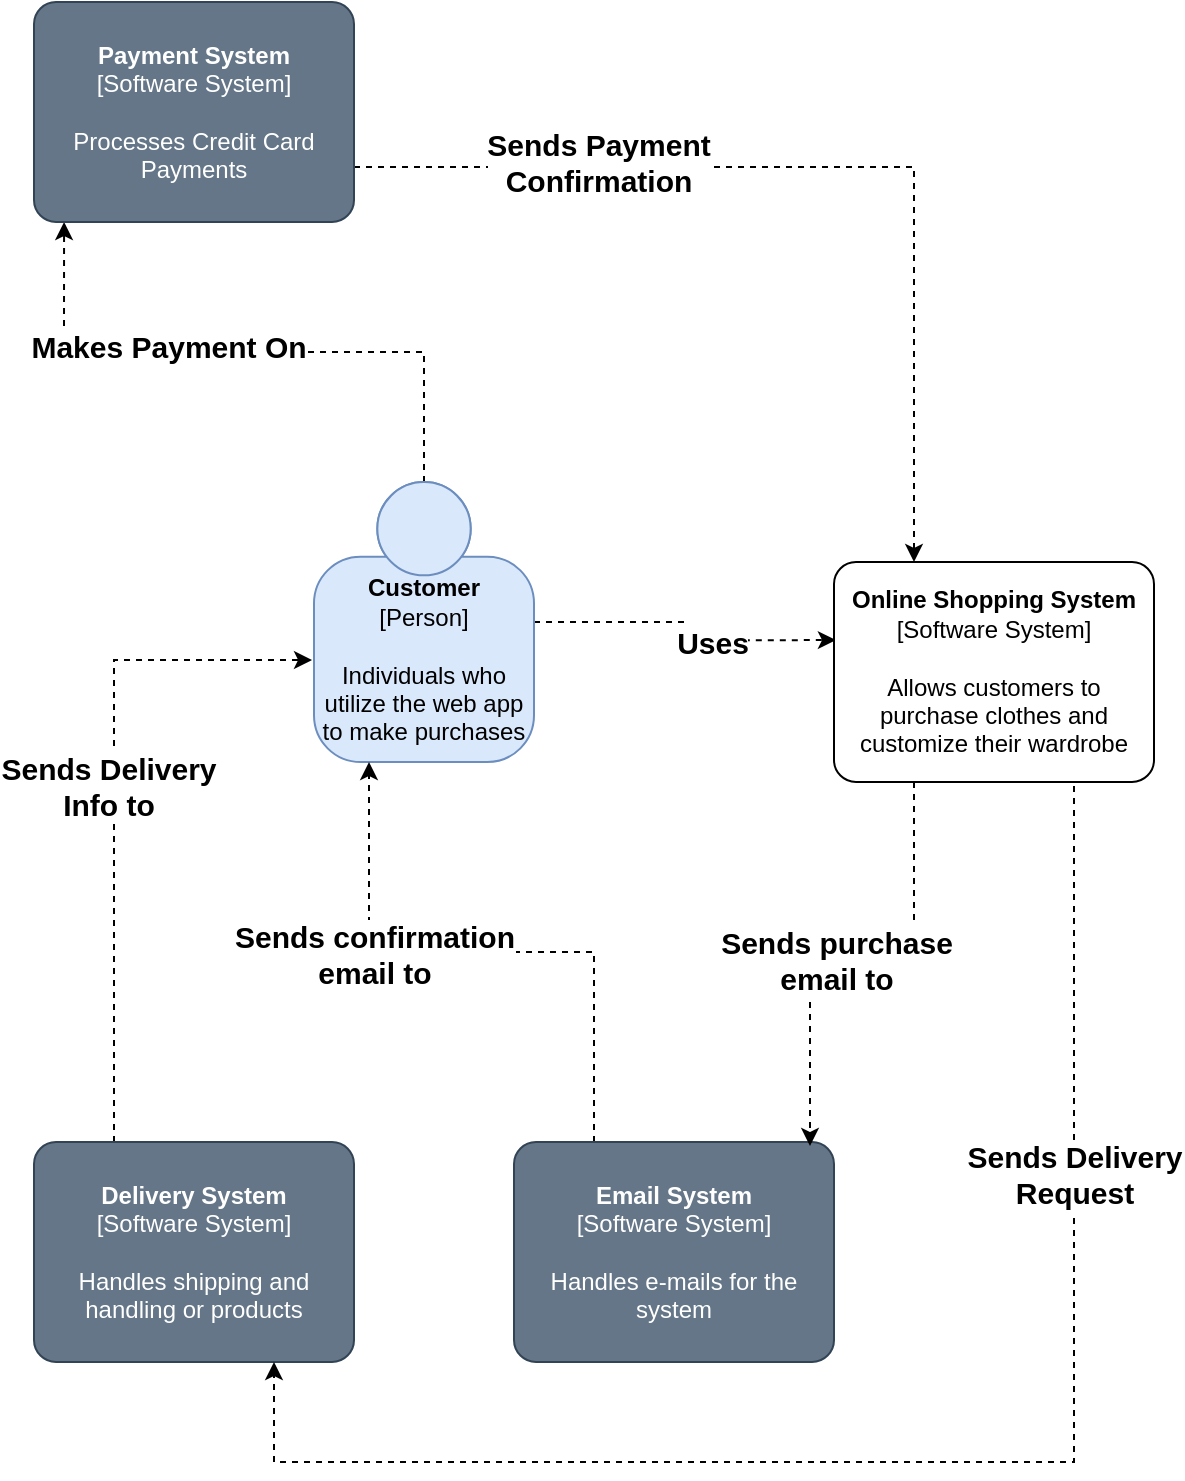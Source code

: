 <mxfile version="13.1.14" type="device"><diagram id="IvWKfIhblGCO4nOpth7r" name="Page-1"><mxGraphModel dx="1671" dy="1135" grid="1" gridSize="10" guides="1" tooltips="1" connect="1" arrows="1" fold="1" page="1" pageScale="1" pageWidth="850" pageHeight="1100" math="0" shadow="0"><root><mxCell id="0"/><mxCell id="1" parent="0"/><mxCell id="X3oiNnNaZx-ARCr_nB1I-7" style="edgeStyle=orthogonalEdgeStyle;rounded=0;orthogonalLoop=1;jettySize=auto;html=1;entryX=0.006;entryY=0.355;entryDx=0;entryDy=0;entryPerimeter=0;dashed=1;" edge="1" parent="1" source="X3oiNnNaZx-ARCr_nB1I-1" target="X3oiNnNaZx-ARCr_nB1I-6"><mxGeometry relative="1" as="geometry"/></mxCell><mxCell id="X3oiNnNaZx-ARCr_nB1I-8" value="&lt;font size=&quot;1&quot;&gt;&lt;b style=&quot;font-size: 15px&quot;&gt;Uses&lt;/b&gt;&lt;/font&gt;" style="edgeLabel;html=1;align=center;verticalAlign=middle;resizable=0;points=[];spacing=3;" vertex="1" connectable="0" parent="X3oiNnNaZx-ARCr_nB1I-7"><mxGeometry x="0.224" y="-1" relative="1" as="geometry"><mxPoint as="offset"/></mxGeometry></mxCell><mxCell id="X3oiNnNaZx-ARCr_nB1I-13" style="edgeStyle=orthogonalEdgeStyle;rounded=0;orthogonalLoop=1;jettySize=auto;html=1;exitX=0.5;exitY=0;exitDx=0;exitDy=0;exitPerimeter=0;entryX=0.094;entryY=1;entryDx=0;entryDy=0;entryPerimeter=0;dashed=1;fontSize=15;" edge="1" parent="1" source="X3oiNnNaZx-ARCr_nB1I-1" target="X3oiNnNaZx-ARCr_nB1I-2"><mxGeometry relative="1" as="geometry"><Array as="points"><mxPoint x="275" y="285"/><mxPoint x="95" y="285"/></Array></mxGeometry></mxCell><mxCell id="X3oiNnNaZx-ARCr_nB1I-14" value="Makes Payment On" style="edgeLabel;html=1;align=center;verticalAlign=middle;resizable=0;points=[];fontSize=15;fontStyle=1" vertex="1" connectable="0" parent="X3oiNnNaZx-ARCr_nB1I-13"><mxGeometry x="0.247" y="-3" relative="1" as="geometry"><mxPoint as="offset"/></mxGeometry></mxCell><mxCell id="X3oiNnNaZx-ARCr_nB1I-1" value="&lt;b&gt;Customer&lt;/b&gt;&lt;br&gt;&lt;div&gt;[Person]&lt;/div&gt;&lt;br&gt;&lt;div&gt;Individuals who utilize the&amp;nbsp;&lt;span&gt;web app to make purchases&lt;/span&gt;&lt;/div&gt;" style="html=1;dashed=0;whitespace=wrap;fillColor=#DAE8FC;strokeColor=#6C8EBF;shape=mxgraph.c4.person;align=center;points=[[0.5,0,0],[1,0.5,0],[1,0.75,0],[0.75,1,0],[0.5,1,0],[0.25,1,0],[0,0.75,0],[0,0.5,0]];labelBackgroundColor=none;labelBorderColor=none;whiteSpace=wrap;" vertex="1" parent="1"><mxGeometry x="220" y="350" width="110.0" height="140" as="geometry"/></mxCell><mxCell id="X3oiNnNaZx-ARCr_nB1I-15" style="edgeStyle=orthogonalEdgeStyle;rounded=0;orthogonalLoop=1;jettySize=auto;html=1;exitX=1;exitY=0.75;exitDx=0;exitDy=0;exitPerimeter=0;entryX=0.25;entryY=0;entryDx=0;entryDy=0;entryPerimeter=0;dashed=1;fontSize=15;" edge="1" parent="1" source="X3oiNnNaZx-ARCr_nB1I-2" target="X3oiNnNaZx-ARCr_nB1I-6"><mxGeometry relative="1" as="geometry"/></mxCell><mxCell id="X3oiNnNaZx-ARCr_nB1I-16" value="Sends Payment&lt;br&gt;Confirmation" style="edgeLabel;html=1;align=center;verticalAlign=middle;resizable=0;points=[];fontSize=15;fontStyle=1" vertex="1" connectable="0" parent="X3oiNnNaZx-ARCr_nB1I-15"><mxGeometry x="-0.772" relative="1" as="geometry"><mxPoint x="67" y="-2.5" as="offset"/></mxGeometry></mxCell><mxCell id="X3oiNnNaZx-ARCr_nB1I-2" value="&lt;b&gt;Payment System&lt;/b&gt;&lt;br&gt;&lt;div&gt;[Software System]&lt;/div&gt;&lt;br&gt;&lt;div&gt;Processes Credit Card Payments&lt;/div&gt;" style="rounded=1;whiteSpace=wrap;html=1;labelBackgroundColor=none;fillColor=#647687;fontColor=#ffffff;align=center;arcSize=10;strokeColor=#314354;points=[[0.25,0,0],[0.5,0,0],[0.75,0,0],[1,0.25,0],[1,0.5,0],[1,0.75,0],[0.75,1,0],[0.5,1,0],[0.25,1,0],[0,0.75,0],[0,0.5,0],[0,0.25,0]];" vertex="1" parent="1"><mxGeometry x="80" y="110" width="160" height="110.0" as="geometry"/></mxCell><mxCell id="X3oiNnNaZx-ARCr_nB1I-17" style="edgeStyle=orthogonalEdgeStyle;rounded=0;orthogonalLoop=1;jettySize=auto;html=1;exitX=0.25;exitY=0;exitDx=0;exitDy=0;exitPerimeter=0;entryX=-0.009;entryY=0.636;entryDx=0;entryDy=0;entryPerimeter=0;dashed=1;fontSize=15;" edge="1" parent="1" source="X3oiNnNaZx-ARCr_nB1I-4" target="X3oiNnNaZx-ARCr_nB1I-1"><mxGeometry relative="1" as="geometry"/></mxCell><mxCell id="X3oiNnNaZx-ARCr_nB1I-18" value="Sends Delivery&lt;br&gt;Info to" style="edgeLabel;html=1;align=center;verticalAlign=middle;resizable=0;points=[];fontSize=15;fontStyle=1" vertex="1" connectable="0" parent="X3oiNnNaZx-ARCr_nB1I-17"><mxGeometry x="0.047" y="3" relative="1" as="geometry"><mxPoint as="offset"/></mxGeometry></mxCell><mxCell id="X3oiNnNaZx-ARCr_nB1I-4" value="&lt;b&gt;Delivery System&lt;/b&gt;&lt;br&gt;&lt;div&gt;[Software System]&lt;/div&gt;&lt;br&gt;&lt;div&gt;Handles shipping and handling or products&lt;/div&gt;" style="rounded=1;whiteSpace=wrap;html=1;labelBackgroundColor=none;fillColor=#647687;fontColor=#ffffff;align=center;arcSize=10;strokeColor=#314354;points=[[0.25,0,0],[0.5,0,0],[0.75,0,0],[1,0.25,0],[1,0.5,0],[1,0.75,0],[0.75,1,0],[0.5,1,0],[0.25,1,0],[0,0.75,0],[0,0.5,0],[0,0.25,0]];" vertex="1" parent="1"><mxGeometry x="80" y="680" width="160" height="110.0" as="geometry"/></mxCell><mxCell id="X3oiNnNaZx-ARCr_nB1I-9" style="edgeStyle=orthogonalEdgeStyle;rounded=0;orthogonalLoop=1;jettySize=auto;html=1;exitX=0.25;exitY=0;exitDx=0;exitDy=0;exitPerimeter=0;entryX=0.25;entryY=1;entryDx=0;entryDy=0;entryPerimeter=0;dashed=1;" edge="1" parent="1" source="X3oiNnNaZx-ARCr_nB1I-5" target="X3oiNnNaZx-ARCr_nB1I-1"><mxGeometry relative="1" as="geometry"/></mxCell><mxCell id="X3oiNnNaZx-ARCr_nB1I-10" value="&lt;font style=&quot;font-size: 15px&quot;&gt;&lt;b&gt;Sends confirmation&lt;br&gt;email to&lt;/b&gt;&lt;/font&gt;" style="edgeLabel;html=1;align=center;verticalAlign=middle;resizable=0;points=[];" vertex="1" connectable="0" parent="X3oiNnNaZx-ARCr_nB1I-9"><mxGeometry x="0.362" relative="1" as="geometry"><mxPoint x="1" y="1" as="offset"/></mxGeometry></mxCell><mxCell id="X3oiNnNaZx-ARCr_nB1I-5" value="&lt;b&gt;Email System&lt;/b&gt;&lt;br&gt;&lt;div&gt;[Software System]&lt;/div&gt;&lt;br&gt;&lt;div&gt;Handles e-mails for the system&lt;/div&gt;" style="rounded=1;whiteSpace=wrap;html=1;labelBackgroundColor=none;fillColor=#647687;fontColor=#ffffff;align=center;arcSize=10;strokeColor=#314354;points=[[0.25,0,0],[0.5,0,0],[0.75,0,0],[1,0.25,0],[1,0.5,0],[1,0.75,0],[0.75,1,0],[0.5,1,0],[0.25,1,0],[0,0.75,0],[0,0.5,0],[0,0.25,0]];" vertex="1" parent="1"><mxGeometry x="320" y="680" width="160" height="110.0" as="geometry"/></mxCell><mxCell id="X3oiNnNaZx-ARCr_nB1I-11" style="edgeStyle=orthogonalEdgeStyle;rounded=0;orthogonalLoop=1;jettySize=auto;html=1;exitX=0.25;exitY=1;exitDx=0;exitDy=0;exitPerimeter=0;entryX=0.925;entryY=0.018;entryDx=0;entryDy=0;entryPerimeter=0;dashed=1;" edge="1" parent="1" source="X3oiNnNaZx-ARCr_nB1I-6" target="X3oiNnNaZx-ARCr_nB1I-5"><mxGeometry relative="1" as="geometry"/></mxCell><mxCell id="X3oiNnNaZx-ARCr_nB1I-12" value="Sends purchase&lt;br&gt;email to" style="edgeLabel;html=1;align=center;verticalAlign=middle;resizable=0;points=[];fontSize=15;fontStyle=1" vertex="1" connectable="0" parent="X3oiNnNaZx-ARCr_nB1I-11"><mxGeometry x="0.101" y="-1" relative="1" as="geometry"><mxPoint as="offset"/></mxGeometry></mxCell><mxCell id="X3oiNnNaZx-ARCr_nB1I-19" style="edgeStyle=orthogonalEdgeStyle;rounded=0;orthogonalLoop=1;jettySize=auto;html=1;exitX=0.5;exitY=1;exitDx=0;exitDy=0;exitPerimeter=0;entryX=0.75;entryY=1;entryDx=0;entryDy=0;entryPerimeter=0;dashed=1;fontSize=15;" edge="1" parent="1" source="X3oiNnNaZx-ARCr_nB1I-6" target="X3oiNnNaZx-ARCr_nB1I-4"><mxGeometry relative="1" as="geometry"><Array as="points"><mxPoint x="600" y="500"/><mxPoint x="600" y="840"/><mxPoint x="200" y="840"/></Array></mxGeometry></mxCell><mxCell id="X3oiNnNaZx-ARCr_nB1I-20" value="Sends Delivery&lt;br&gt;Request" style="edgeLabel;html=1;align=center;verticalAlign=middle;resizable=0;points=[];fontSize=15;fontStyle=1" vertex="1" connectable="0" parent="X3oiNnNaZx-ARCr_nB1I-19"><mxGeometry x="-0.431" relative="1" as="geometry"><mxPoint as="offset"/></mxGeometry></mxCell><mxCell id="X3oiNnNaZx-ARCr_nB1I-6" value="&lt;b&gt;Online Shopping System&lt;/b&gt;&lt;br&gt;&lt;div&gt;[Software System]&lt;/div&gt;&lt;br&gt;&lt;div&gt;Allows customers to purchase clothes and customize their wardrobe&lt;/div&gt;" style="rounded=1;whiteSpace=wrap;html=1;labelBackgroundColor=none;align=center;arcSize=10;points=[[0.25,0,0],[0.5,0,0],[0.75,0,0],[1,0.25,0],[1,0.5,0],[1,0.75,0],[0.75,1,0],[0.5,1,0],[0.25,1,0],[0,0.75,0],[0,0.5,0],[0,0.25,0]];" vertex="1" parent="1"><mxGeometry x="480" y="390" width="160" height="110.0" as="geometry"/></mxCell></root></mxGraphModel></diagram></mxfile>